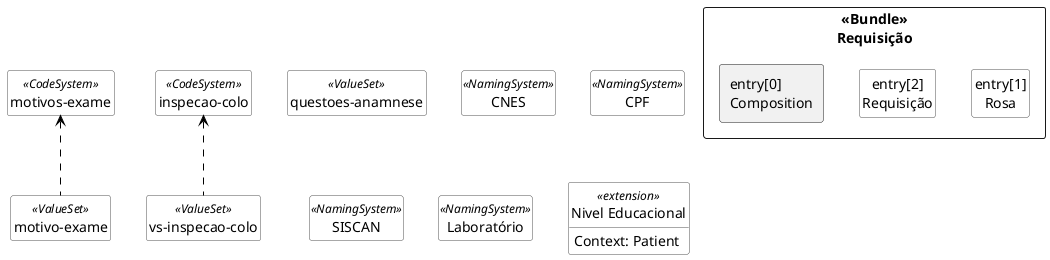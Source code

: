 @startuml fhir

hide circle
hide methods
hide empty members

skinparam class {
    BackgroundColor White
    ArrowColor Black
    BorderColor #505050
}

class "inspecao-colo" as InspecaoColo <<CodeSystem>> {}
class "motivos-exame" as MotivosExame <<CodeSystem>> {}
class "vs-inspecao-colo" as VsInspecaoColo <<ValueSet>> {}
class "motivo-exame" as MotivoExame <<ValueSet>> {}
class "questoes-anamnese" as QuestoesAnamnese <<ValueSet>> {}

VsInspecaoColo .up.> InspecaoColo
MotivoExame .up.> MotivosExame

class CNES <<NamingSystem>> {}
class CPF <<NamingSystem>> {}
class "SISCAN" as SiscanProtocolo <<NamingSystem>> {}
class "Laboratório" as Laboratorio <<NamingSystem>> {}

class "Nivel Educacional" as NivelEducacional <<extension>> {
    Context: Patient
}

package "<<Bundle>>\nRequisição" as Bundle <<Rectangle>> {
    package "entry[0]\nComposition" as Composition <<Rectangle>> {

    }

    class "entry[1]\nRosa" as paciente {}
    class "entry[2]\nRequisição" as requisicao {}
}


@enduml